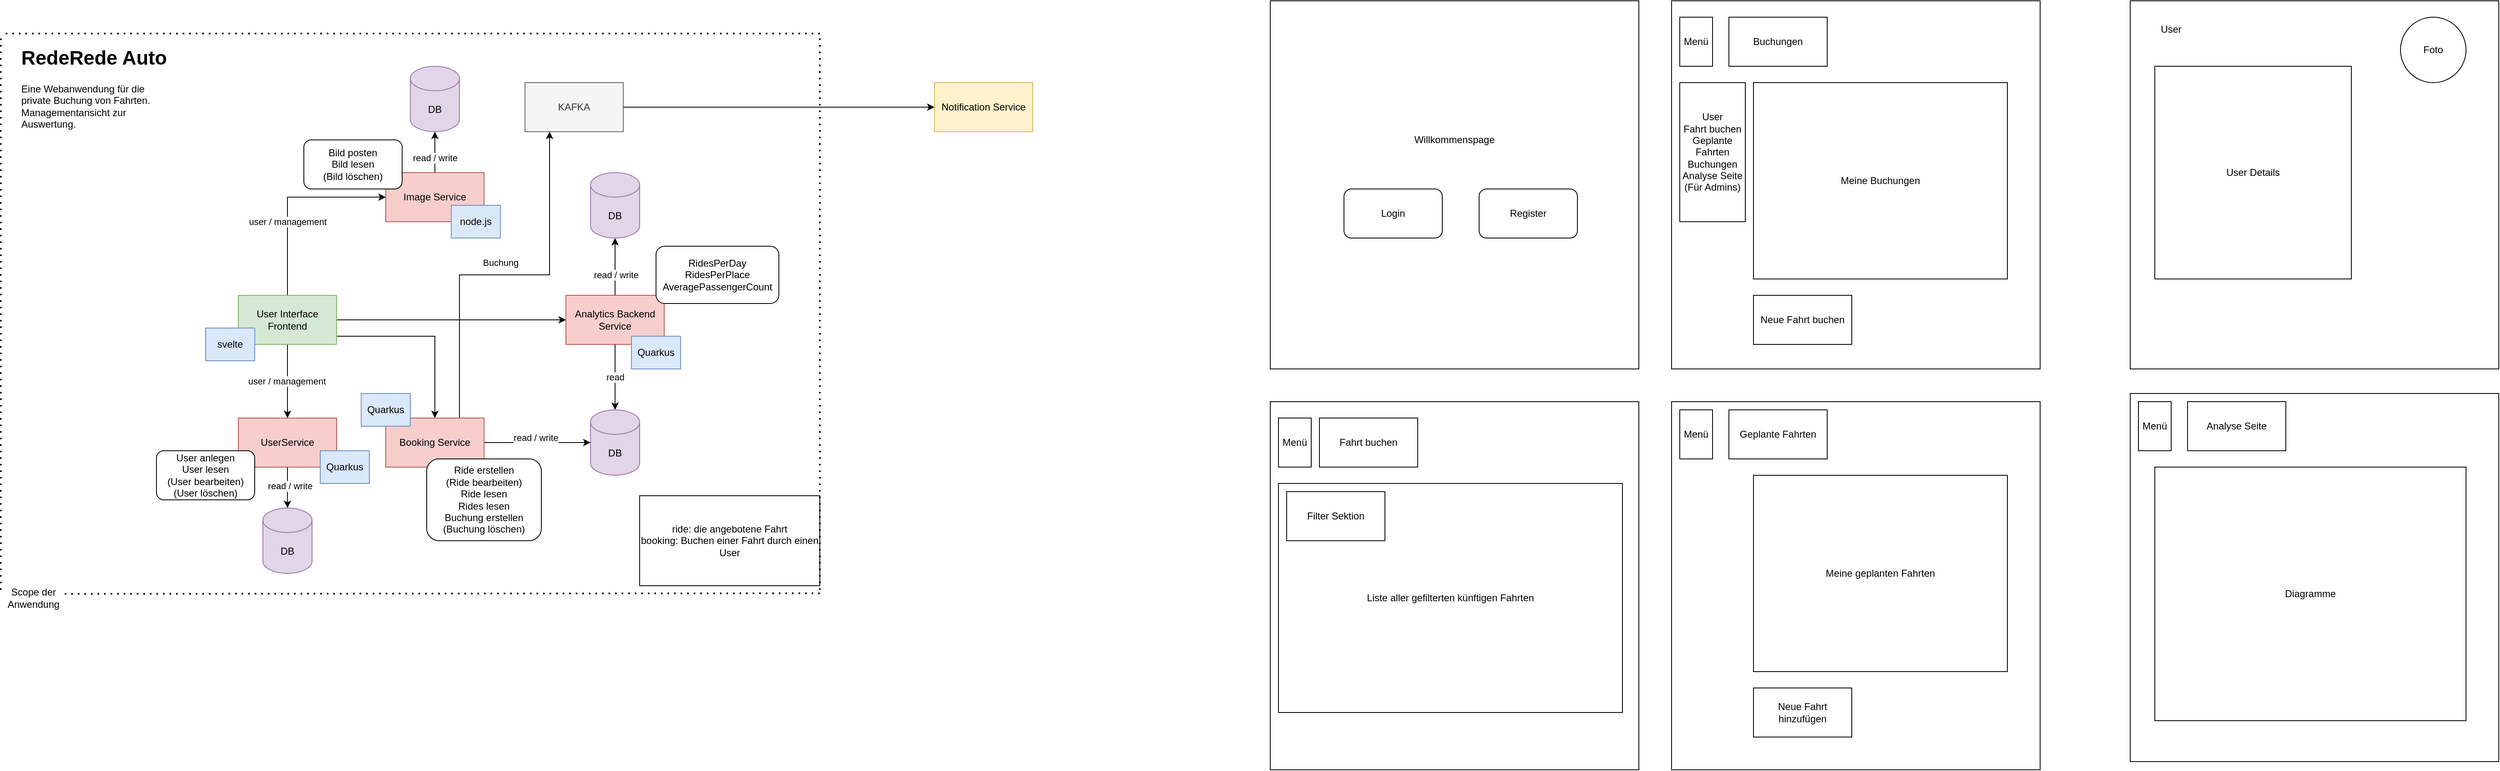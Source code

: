 <mxfile version="20.3.0" type="device"><diagram id="2yLUdcKigUDdAbn4NO9e" name="Seite-1"><mxGraphModel dx="1741" dy="1223" grid="1" gridSize="10" guides="1" tooltips="1" connect="1" arrows="1" fold="1" page="0" pageScale="1" pageWidth="827" pageHeight="1169" math="0" shadow="0"><root><mxCell id="0"/><mxCell id="1" parent="0"/><mxCell id="ZWeK69lGU3FncU__IQtJ-7" style="edgeStyle=orthogonalEdgeStyle;rounded=0;orthogonalLoop=1;jettySize=auto;html=1;" parent="1" source="ximNqhCb3YHvlV8e_dy4-2" target="ZWeK69lGU3FncU__IQtJ-3" edge="1"><mxGeometry relative="1" as="geometry"/></mxCell><mxCell id="ZWeK69lGU3FncU__IQtJ-37" value="read / write" style="edgeLabel;html=1;align=center;verticalAlign=middle;resizable=0;points=[];" parent="ZWeK69lGU3FncU__IQtJ-7" vertex="1" connectable="0"><mxGeometry x="-0.08" y="3" relative="1" as="geometry"><mxPoint as="offset"/></mxGeometry></mxCell><mxCell id="ximNqhCb3YHvlV8e_dy4-2" value="UserService" style="rounded=0;whiteSpace=wrap;html=1;fillColor=#f8cecc;strokeColor=#b85450;fontColor=#000000;" parent="1" vertex="1"><mxGeometry x="290" y="470" width="120" height="60" as="geometry"/></mxCell><mxCell id="ZWeK69lGU3FncU__IQtJ-1" style="edgeStyle=orthogonalEdgeStyle;rounded=0;orthogonalLoop=1;jettySize=auto;html=1;" parent="1" source="ximNqhCb3YHvlV8e_dy4-4" target="ximNqhCb3YHvlV8e_dy4-2" edge="1"><mxGeometry relative="1" as="geometry"/></mxCell><mxCell id="ZWeK69lGU3FncU__IQtJ-35" value="user / management" style="edgeLabel;html=1;align=center;verticalAlign=middle;resizable=0;points=[];" parent="ZWeK69lGU3FncU__IQtJ-1" vertex="1" connectable="0"><mxGeometry y="-1" relative="1" as="geometry"><mxPoint as="offset"/></mxGeometry></mxCell><mxCell id="ZWeK69lGU3FncU__IQtJ-15" value="" style="edgeStyle=orthogonalEdgeStyle;rounded=0;orthogonalLoop=1;jettySize=auto;html=1;" parent="1" source="ximNqhCb3YHvlV8e_dy4-4" target="ZWeK69lGU3FncU__IQtJ-16" edge="1"><mxGeometry relative="1" as="geometry"><mxPoint x="530" y="470" as="targetPoint"/><Array as="points"><mxPoint x="530" y="370"/></Array></mxGeometry></mxCell><mxCell id="ZWeK69lGU3FncU__IQtJ-17" style="edgeStyle=orthogonalEdgeStyle;rounded=0;orthogonalLoop=1;jettySize=auto;html=1;" parent="1" source="ximNqhCb3YHvlV8e_dy4-4" target="ximNqhCb3YHvlV8e_dy4-8" edge="1"><mxGeometry relative="1" as="geometry"/></mxCell><mxCell id="ZWeK69lGU3FncU__IQtJ-30" style="edgeStyle=orthogonalEdgeStyle;rounded=0;orthogonalLoop=1;jettySize=auto;html=1;entryX=0;entryY=0.5;entryDx=0;entryDy=0;" parent="1" source="ximNqhCb3YHvlV8e_dy4-4" target="ZWeK69lGU3FncU__IQtJ-25" edge="1"><mxGeometry relative="1" as="geometry"><Array as="points"><mxPoint x="350" y="200"/></Array></mxGeometry></mxCell><mxCell id="ZWeK69lGU3FncU__IQtJ-31" value="user / management" style="edgeLabel;html=1;align=center;verticalAlign=middle;resizable=0;points=[];" parent="ZWeK69lGU3FncU__IQtJ-30" vertex="1" connectable="0"><mxGeometry x="-0.3" y="1" relative="1" as="geometry"><mxPoint x="1" y="-6" as="offset"/></mxGeometry></mxCell><mxCell id="ximNqhCb3YHvlV8e_dy4-4" value="User Interface Frontend" style="rounded=0;whiteSpace=wrap;html=1;fillColor=#d5e8d4;strokeColor=#82b366;fontColor=#000000;" parent="1" vertex="1"><mxGeometry x="290" y="320" width="120" height="60" as="geometry"/></mxCell><mxCell id="ZWeK69lGU3FncU__IQtJ-21" style="edgeStyle=orthogonalEdgeStyle;rounded=0;orthogonalLoop=1;jettySize=auto;html=1;" parent="1" source="ximNqhCb3YHvlV8e_dy4-8" target="ZWeK69lGU3FncU__IQtJ-20" edge="1"><mxGeometry relative="1" as="geometry"/></mxCell><mxCell id="ZWeK69lGU3FncU__IQtJ-36" value="read / write" style="edgeLabel;html=1;align=center;verticalAlign=middle;resizable=0;points=[];" parent="ZWeK69lGU3FncU__IQtJ-21" vertex="1" connectable="0"><mxGeometry x="-0.286" y="-1" relative="1" as="geometry"><mxPoint as="offset"/></mxGeometry></mxCell><mxCell id="ZWeK69lGU3FncU__IQtJ-33" value="read" style="edgeStyle=orthogonalEdgeStyle;rounded=0;orthogonalLoop=1;jettySize=auto;html=1;" parent="1" source="ximNqhCb3YHvlV8e_dy4-8" target="ZWeK69lGU3FncU__IQtJ-2" edge="1"><mxGeometry relative="1" as="geometry"/></mxCell><mxCell id="ximNqhCb3YHvlV8e_dy4-8" value="Analytics Backend Service" style="rounded=0;whiteSpace=wrap;html=1;fillColor=#f8cecc;strokeColor=#b85450;fontColor=#000000;" parent="1" vertex="1"><mxGeometry x="690" y="320" width="120" height="60" as="geometry"/></mxCell><mxCell id="ZWeK69lGU3FncU__IQtJ-2" value="DB" style="shape=cylinder3;whiteSpace=wrap;html=1;boundedLbl=1;backgroundOutline=1;size=15;fillColor=#e1d5e7;strokeColor=#9673a6;" parent="1" vertex="1"><mxGeometry x="720" y="460" width="60" height="80" as="geometry"/></mxCell><mxCell id="ZWeK69lGU3FncU__IQtJ-3" value="DB" style="shape=cylinder3;whiteSpace=wrap;html=1;boundedLbl=1;backgroundOutline=1;size=15;fillColor=#e1d5e7;strokeColor=#9673a6;" parent="1" vertex="1"><mxGeometry x="320" y="580" width="60" height="80" as="geometry"/></mxCell><mxCell id="ZWeK69lGU3FncU__IQtJ-9" value="&lt;h1&gt;&lt;span style=&quot;background-color: initial;&quot;&gt;RedeRede Auto&lt;/span&gt;&lt;/h1&gt;&lt;div&gt;&lt;span style=&quot;background-color: initial;&quot;&gt;Eine Webanwendung für die private Buchung von Fahrten. Managementansicht zur Auswertung.&lt;/span&gt;&lt;/div&gt;" style="text;html=1;strokeColor=none;fillColor=none;spacing=5;spacingTop=-20;whiteSpace=wrap;overflow=hidden;rounded=0;" parent="1" vertex="1"><mxGeometry x="20" y="10" width="190" height="120" as="geometry"/></mxCell><mxCell id="ZWeK69lGU3FncU__IQtJ-19" style="edgeStyle=orthogonalEdgeStyle;rounded=0;orthogonalLoop=1;jettySize=auto;html=1;" parent="1" source="ZWeK69lGU3FncU__IQtJ-16" target="ZWeK69lGU3FncU__IQtJ-2" edge="1"><mxGeometry relative="1" as="geometry"/></mxCell><mxCell id="ZWeK69lGU3FncU__IQtJ-34" value="read / write" style="edgeLabel;html=1;align=center;verticalAlign=middle;resizable=0;points=[];" parent="ZWeK69lGU3FncU__IQtJ-19" vertex="1" connectable="0"><mxGeometry x="-0.031" y="6" relative="1" as="geometry"><mxPoint as="offset"/></mxGeometry></mxCell><mxCell id="1HFxLHu7DC_iXtJXdkZY-10" style="edgeStyle=orthogonalEdgeStyle;rounded=0;orthogonalLoop=1;jettySize=auto;html=1;exitX=0.75;exitY=0;exitDx=0;exitDy=0;entryX=0.25;entryY=1;entryDx=0;entryDy=0;" parent="1" source="ZWeK69lGU3FncU__IQtJ-16" target="1HFxLHu7DC_iXtJXdkZY-8" edge="1"><mxGeometry relative="1" as="geometry"/></mxCell><mxCell id="1HFxLHu7DC_iXtJXdkZY-11" value="Buchung" style="edgeLabel;html=1;align=center;verticalAlign=middle;resizable=0;points=[];" parent="1HFxLHu7DC_iXtJXdkZY-10" vertex="1" connectable="0"><mxGeometry x="-0.078" y="4" relative="1" as="geometry"><mxPoint x="13" y="-11" as="offset"/></mxGeometry></mxCell><mxCell id="ZWeK69lGU3FncU__IQtJ-16" value="Booking Service" style="rounded=0;whiteSpace=wrap;html=1;fillColor=#f8cecc;strokeColor=#b85450;fontColor=#000000;" parent="1" vertex="1"><mxGeometry x="470" y="470" width="120" height="60" as="geometry"/></mxCell><mxCell id="ZWeK69lGU3FncU__IQtJ-20" value="DB" style="shape=cylinder3;whiteSpace=wrap;html=1;boundedLbl=1;backgroundOutline=1;size=15;fillColor=#e1d5e7;strokeColor=#9673a6;" parent="1" vertex="1"><mxGeometry x="720" y="170" width="60" height="80" as="geometry"/></mxCell><mxCell id="ZWeK69lGU3FncU__IQtJ-29" style="edgeStyle=orthogonalEdgeStyle;rounded=0;orthogonalLoop=1;jettySize=auto;html=1;" parent="1" source="ZWeK69lGU3FncU__IQtJ-25" target="ZWeK69lGU3FncU__IQtJ-28" edge="1"><mxGeometry relative="1" as="geometry"/></mxCell><mxCell id="ZWeK69lGU3FncU__IQtJ-38" value="read / write" style="edgeLabel;html=1;align=center;verticalAlign=middle;resizable=0;points=[];" parent="ZWeK69lGU3FncU__IQtJ-29" vertex="1" connectable="0"><mxGeometry x="-0.28" relative="1" as="geometry"><mxPoint as="offset"/></mxGeometry></mxCell><mxCell id="ZWeK69lGU3FncU__IQtJ-25" value="Image Service" style="rounded=0;whiteSpace=wrap;html=1;fillColor=#f8cecc;strokeColor=#b85450;fontColor=#000000;" parent="1" vertex="1"><mxGeometry x="470" y="170" width="120" height="60" as="geometry"/></mxCell><mxCell id="ZWeK69lGU3FncU__IQtJ-28" value="DB" style="shape=cylinder3;whiteSpace=wrap;html=1;boundedLbl=1;backgroundOutline=1;size=15;fillColor=#e1d5e7;strokeColor=#9673a6;" parent="1" vertex="1"><mxGeometry x="500" y="40" width="60" height="80" as="geometry"/></mxCell><mxCell id="1HFxLHu7DC_iXtJXdkZY-1" value="User anlegen&lt;br&gt;User lesen&lt;br&gt;(User bearbeiten)&lt;br&gt;(User löschen)" style="rounded=1;whiteSpace=wrap;html=1;" parent="1" vertex="1"><mxGeometry x="190" y="510" width="120" height="60" as="geometry"/></mxCell><mxCell id="1HFxLHu7DC_iXtJXdkZY-3" value="Bild posten&lt;br&gt;Bild lesen&lt;br&gt;(Bild löschen)" style="rounded=1;whiteSpace=wrap;html=1;" parent="1" vertex="1"><mxGeometry x="370" y="130" width="120" height="60" as="geometry"/></mxCell><mxCell id="1HFxLHu7DC_iXtJXdkZY-4" value="Ride erstellen&lt;br&gt;(Ride bearbeiten)&lt;br&gt;Ride lesen&lt;br&gt;Rides lesen&lt;br&gt;Buchung erstellen&lt;br&gt;(Buchung löschen)" style="rounded=1;whiteSpace=wrap;html=1;" parent="1" vertex="1"><mxGeometry x="520" y="520" width="140" height="100" as="geometry"/></mxCell><mxCell id="1HFxLHu7DC_iXtJXdkZY-6" value="ride: die angebotene Fahrt&lt;br&gt;booking: Buchen einer Fahrt durch einen User" style="rounded=0;whiteSpace=wrap;html=1;" parent="1" vertex="1"><mxGeometry x="780" y="565" width="220" height="110" as="geometry"/></mxCell><mxCell id="1HFxLHu7DC_iXtJXdkZY-7" value="RidesPerDay&lt;br&gt;RidesPerPlace&lt;br&gt;AveragePassengerCount&lt;br&gt;" style="rounded=1;whiteSpace=wrap;html=1;" parent="1" vertex="1"><mxGeometry x="800" y="260" width="150" height="70" as="geometry"/></mxCell><mxCell id="1HFxLHu7DC_iXtJXdkZY-13" style="edgeStyle=orthogonalEdgeStyle;rounded=0;orthogonalLoop=1;jettySize=auto;html=1;" parent="1" source="1HFxLHu7DC_iXtJXdkZY-8" target="1HFxLHu7DC_iXtJXdkZY-12" edge="1"><mxGeometry relative="1" as="geometry"/></mxCell><mxCell id="1HFxLHu7DC_iXtJXdkZY-8" value="KAFKA" style="rounded=0;whiteSpace=wrap;html=1;fillColor=#f5f5f5;fontColor=#333333;strokeColor=#666666;" parent="1" vertex="1"><mxGeometry x="640" y="60" width="120" height="60" as="geometry"/></mxCell><mxCell id="1HFxLHu7DC_iXtJXdkZY-12" value="Notification Service" style="rounded=0;whiteSpace=wrap;html=1;fillColor=#fff2cc;strokeColor=#d6b656;" parent="1" vertex="1"><mxGeometry x="1140" y="60" width="120" height="60" as="geometry"/></mxCell><mxCell id="1HFxLHu7DC_iXtJXdkZY-14" value="" style="whiteSpace=wrap;html=1;aspect=fixed;" parent="1" vertex="1"><mxGeometry x="1550" y="-40" width="450" height="450" as="geometry"/></mxCell><mxCell id="1HFxLHu7DC_iXtJXdkZY-15" value="Willkommenspage" style="text;html=1;strokeColor=none;fillColor=none;align=center;verticalAlign=middle;whiteSpace=wrap;rounded=0;" parent="1" vertex="1"><mxGeometry x="1745" y="115" width="60" height="30" as="geometry"/></mxCell><mxCell id="1HFxLHu7DC_iXtJXdkZY-16" value="Login" style="rounded=1;whiteSpace=wrap;html=1;" parent="1" vertex="1"><mxGeometry x="1640" y="190" width="120" height="60" as="geometry"/></mxCell><mxCell id="1HFxLHu7DC_iXtJXdkZY-17" value="Register" style="rounded=1;whiteSpace=wrap;html=1;" parent="1" vertex="1"><mxGeometry x="1805" y="190" width="120" height="60" as="geometry"/></mxCell><mxCell id="1HFxLHu7DC_iXtJXdkZY-18" value="" style="whiteSpace=wrap;html=1;aspect=fixed;" parent="1" vertex="1"><mxGeometry x="2600" y="-40" width="450" height="450" as="geometry"/></mxCell><mxCell id="1HFxLHu7DC_iXtJXdkZY-19" value="User" style="text;html=1;strokeColor=none;fillColor=none;align=center;verticalAlign=middle;whiteSpace=wrap;rounded=0;" parent="1" vertex="1"><mxGeometry x="2620" y="-20" width="60" height="30" as="geometry"/></mxCell><mxCell id="1HFxLHu7DC_iXtJXdkZY-20" value="Foto" style="ellipse;whiteSpace=wrap;html=1;aspect=fixed;" parent="1" vertex="1"><mxGeometry x="2930" y="-20" width="80" height="80" as="geometry"/></mxCell><mxCell id="1HFxLHu7DC_iXtJXdkZY-21" value="User Details" style="rounded=0;whiteSpace=wrap;html=1;" parent="1" vertex="1"><mxGeometry x="2630" y="40" width="240" height="260" as="geometry"/></mxCell><mxCell id="1HFxLHu7DC_iXtJXdkZY-22" value="" style="whiteSpace=wrap;html=1;aspect=fixed;" parent="1" vertex="1"><mxGeometry x="2040" y="-40" width="450" height="450" as="geometry"/></mxCell><mxCell id="1HFxLHu7DC_iXtJXdkZY-23" value="Menü" style="rounded=0;whiteSpace=wrap;html=1;" parent="1" vertex="1"><mxGeometry x="2050" y="-20" width="40" height="60" as="geometry"/></mxCell><mxCell id="1HFxLHu7DC_iXtJXdkZY-24" value="User&lt;br&gt;Fahrt buchen&lt;br&gt;Geplante Fahrten&lt;br&gt;Buchungen&lt;br&gt;Analyse Seite (Für Admins)" style="rounded=0;whiteSpace=wrap;html=1;" parent="1" vertex="1"><mxGeometry x="2050" y="60" width="80" height="170" as="geometry"/></mxCell><mxCell id="1HFxLHu7DC_iXtJXdkZY-25" value="" style="whiteSpace=wrap;html=1;aspect=fixed;" parent="1" vertex="1"><mxGeometry x="1550" y="450" width="450" height="450" as="geometry"/></mxCell><mxCell id="1HFxLHu7DC_iXtJXdkZY-27" value="Fahrt buchen" style="rounded=0;whiteSpace=wrap;html=1;" parent="1" vertex="1"><mxGeometry x="1610" y="470" width="120" height="60" as="geometry"/></mxCell><mxCell id="1HFxLHu7DC_iXtJXdkZY-28" value="Buchungen" style="rounded=0;whiteSpace=wrap;html=1;" parent="1" vertex="1"><mxGeometry x="2110" y="-20" width="120" height="60" as="geometry"/></mxCell><mxCell id="1HFxLHu7DC_iXtJXdkZY-29" value="Meine Buchungen" style="rounded=0;whiteSpace=wrap;html=1;" parent="1" vertex="1"><mxGeometry x="2140" y="60" width="310" height="240" as="geometry"/></mxCell><mxCell id="1HFxLHu7DC_iXtJXdkZY-30" value="Neue Fahrt buchen" style="rounded=0;whiteSpace=wrap;html=1;" parent="1" vertex="1"><mxGeometry x="2140" y="320" width="120" height="60" as="geometry"/></mxCell><mxCell id="1HFxLHu7DC_iXtJXdkZY-31" value="Menü" style="rounded=0;whiteSpace=wrap;html=1;" parent="1" vertex="1"><mxGeometry x="1560" y="470" width="40" height="60" as="geometry"/></mxCell><mxCell id="1HFxLHu7DC_iXtJXdkZY-32" value="Liste aller gefilterten künftigen Fahrten" style="rounded=0;whiteSpace=wrap;html=1;" parent="1" vertex="1"><mxGeometry x="1560" y="550" width="420" height="280" as="geometry"/></mxCell><mxCell id="1HFxLHu7DC_iXtJXdkZY-33" value="Filter Sektion" style="rounded=0;whiteSpace=wrap;html=1;" parent="1" vertex="1"><mxGeometry x="1570" y="560" width="120" height="60" as="geometry"/></mxCell><mxCell id="1HFxLHu7DC_iXtJXdkZY-35" value="" style="whiteSpace=wrap;html=1;aspect=fixed;" parent="1" vertex="1"><mxGeometry x="2040" y="450" width="450" height="450" as="geometry"/></mxCell><mxCell id="1HFxLHu7DC_iXtJXdkZY-36" value="Menü" style="rounded=0;whiteSpace=wrap;html=1;" parent="1" vertex="1"><mxGeometry x="2050" y="460" width="40" height="60" as="geometry"/></mxCell><mxCell id="1HFxLHu7DC_iXtJXdkZY-38" value="Geplante Fahrten" style="rounded=0;whiteSpace=wrap;html=1;" parent="1" vertex="1"><mxGeometry x="2110" y="460" width="120" height="60" as="geometry"/></mxCell><mxCell id="1HFxLHu7DC_iXtJXdkZY-39" value="Meine geplanten Fahrten" style="rounded=0;whiteSpace=wrap;html=1;" parent="1" vertex="1"><mxGeometry x="2140" y="540" width="310" height="240" as="geometry"/></mxCell><mxCell id="1HFxLHu7DC_iXtJXdkZY-40" value="Neue Fahrt hinzufügen" style="rounded=0;whiteSpace=wrap;html=1;" parent="1" vertex="1"><mxGeometry x="2140" y="800" width="120" height="60" as="geometry"/></mxCell><mxCell id="1HFxLHu7DC_iXtJXdkZY-41" value="" style="whiteSpace=wrap;html=1;aspect=fixed;" parent="1" vertex="1"><mxGeometry x="2600" y="440" width="450" height="450" as="geometry"/></mxCell><mxCell id="1HFxLHu7DC_iXtJXdkZY-42" value="Menü" style="rounded=0;whiteSpace=wrap;html=1;" parent="1" vertex="1"><mxGeometry x="2610" y="450" width="40" height="60" as="geometry"/></mxCell><mxCell id="1HFxLHu7DC_iXtJXdkZY-43" value="Analyse Seite" style="rounded=0;whiteSpace=wrap;html=1;" parent="1" vertex="1"><mxGeometry x="2670" y="450" width="120" height="60" as="geometry"/></mxCell><mxCell id="1HFxLHu7DC_iXtJXdkZY-44" value="Diagramme" style="rounded=0;whiteSpace=wrap;html=1;" parent="1" vertex="1"><mxGeometry x="2630" y="530" width="380" height="310" as="geometry"/></mxCell><mxCell id="bMmJK2UGI40I2ZTNgNxk-1" value="Quarkus" style="rounded=0;whiteSpace=wrap;html=1;fillColor=#dae8fc;strokeColor=#6c8ebf;" vertex="1" parent="1"><mxGeometry x="770" y="370" width="60" height="40" as="geometry"/></mxCell><mxCell id="bMmJK2UGI40I2ZTNgNxk-2" value="" style="endArrow=none;dashed=1;html=1;dashPattern=1 3;strokeWidth=2;rounded=0;" edge="1" parent="1"><mxGeometry width="50" height="50" relative="1" as="geometry"><mxPoint x="1000" y="680" as="sourcePoint"/><mxPoint x="1000" as="targetPoint"/></mxGeometry></mxCell><mxCell id="bMmJK2UGI40I2ZTNgNxk-3" value="" style="endArrow=none;dashed=1;html=1;dashPattern=1 3;strokeWidth=2;rounded=0;" edge="1" parent="1"><mxGeometry width="50" height="50" relative="1" as="geometry"><mxPoint y="680" as="sourcePoint"/><mxPoint as="targetPoint"/></mxGeometry></mxCell><mxCell id="bMmJK2UGI40I2ZTNgNxk-4" value="" style="endArrow=none;dashed=1;html=1;dashPattern=1 3;strokeWidth=2;rounded=0;" edge="1" parent="1"><mxGeometry width="50" height="50" relative="1" as="geometry"><mxPoint x="1000" as="sourcePoint"/><mxPoint as="targetPoint"/></mxGeometry></mxCell><mxCell id="bMmJK2UGI40I2ZTNgNxk-5" value="" style="endArrow=none;dashed=1;html=1;dashPattern=1 3;strokeWidth=2;rounded=0;" edge="1" parent="1"><mxGeometry width="50" height="50" relative="1" as="geometry"><mxPoint x="1000" y="684.23" as="sourcePoint"/><mxPoint x="70" y="684.976" as="targetPoint"/></mxGeometry></mxCell><mxCell id="bMmJK2UGI40I2ZTNgNxk-7" value="Scope der Anwendung" style="text;html=1;strokeColor=none;fillColor=none;align=center;verticalAlign=middle;whiteSpace=wrap;rounded=0;labelBackgroundColor=#FFFFFF;" vertex="1" parent="1"><mxGeometry x="10" y="675" width="60" height="30" as="geometry"/></mxCell><mxCell id="bMmJK2UGI40I2ZTNgNxk-9" value="Quarkus" style="rounded=0;whiteSpace=wrap;html=1;fillColor=#dae8fc;strokeColor=#6c8ebf;" vertex="1" parent="1"><mxGeometry x="390" y="510" width="60" height="40" as="geometry"/></mxCell><mxCell id="bMmJK2UGI40I2ZTNgNxk-10" value="node.js" style="rounded=0;whiteSpace=wrap;html=1;fillColor=#dae8fc;strokeColor=#6c8ebf;" vertex="1" parent="1"><mxGeometry x="550" y="210" width="60" height="40" as="geometry"/></mxCell><mxCell id="bMmJK2UGI40I2ZTNgNxk-11" value="Quarkus" style="rounded=0;whiteSpace=wrap;html=1;fillColor=#dae8fc;strokeColor=#6c8ebf;" vertex="1" parent="1"><mxGeometry x="440" y="440" width="60" height="40" as="geometry"/></mxCell><mxCell id="bMmJK2UGI40I2ZTNgNxk-12" value="svelte" style="rounded=0;whiteSpace=wrap;html=1;fillColor=#dae8fc;strokeColor=#6c8ebf;" vertex="1" parent="1"><mxGeometry x="250" y="360" width="60" height="40" as="geometry"/></mxCell></root></mxGraphModel></diagram></mxfile>